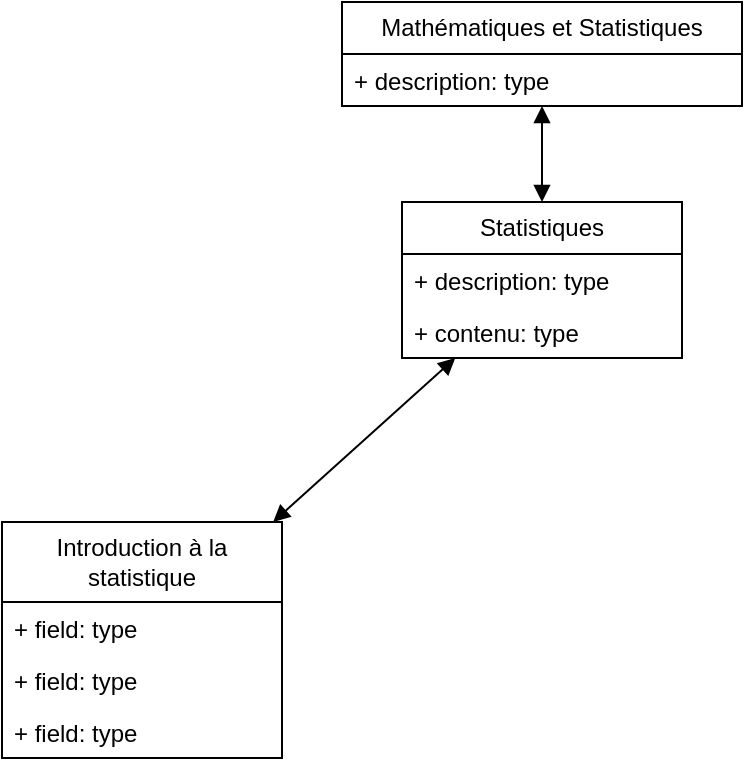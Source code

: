 <mxfile version="24.7.10">
  <diagram name="Page-1" id="TVbX9KgjACldvgUGH_jM">
    <mxGraphModel dx="1434" dy="746" grid="1" gridSize="10" guides="1" tooltips="1" connect="1" arrows="1" fold="1" page="1" pageScale="1" pageWidth="827" pageHeight="1169" math="0" shadow="0">
      <root>
        <mxCell id="0" />
        <mxCell id="1" parent="0" />
        <mxCell id="oGcL695DofoNEhs4g2Zo-1" value="Statistiques" style="swimlane;fontStyle=0;childLayout=stackLayout;horizontal=1;startSize=26;fillColor=none;horizontalStack=0;resizeParent=1;resizeParentMax=0;resizeLast=0;collapsible=1;marginBottom=0;whiteSpace=wrap;html=1;" vertex="1" parent="1">
          <mxGeometry x="330" y="120" width="140" height="78" as="geometry" />
        </mxCell>
        <mxCell id="oGcL695DofoNEhs4g2Zo-2" value="+ description: type" style="text;strokeColor=none;fillColor=none;align=left;verticalAlign=top;spacingLeft=4;spacingRight=4;overflow=hidden;rotatable=0;points=[[0,0.5],[1,0.5]];portConstraint=eastwest;whiteSpace=wrap;html=1;" vertex="1" parent="oGcL695DofoNEhs4g2Zo-1">
          <mxGeometry y="26" width="140" height="26" as="geometry" />
        </mxCell>
        <mxCell id="oGcL695DofoNEhs4g2Zo-3" value="+ contenu: type" style="text;strokeColor=none;fillColor=none;align=left;verticalAlign=top;spacingLeft=4;spacingRight=4;overflow=hidden;rotatable=0;points=[[0,0.5],[1,0.5]];portConstraint=eastwest;whiteSpace=wrap;html=1;" vertex="1" parent="oGcL695DofoNEhs4g2Zo-1">
          <mxGeometry y="52" width="140" height="26" as="geometry" />
        </mxCell>
        <mxCell id="oGcL695DofoNEhs4g2Zo-5" value="" style="endArrow=block;startArrow=block;endFill=1;startFill=1;html=1;rounded=0;" edge="1" parent="1" source="oGcL695DofoNEhs4g2Zo-6" target="oGcL695DofoNEhs4g2Zo-1">
          <mxGeometry width="160" relative="1" as="geometry">
            <mxPoint x="400" y="130" as="sourcePoint" />
            <mxPoint x="414" y="160" as="targetPoint" />
          </mxGeometry>
        </mxCell>
        <mxCell id="oGcL695DofoNEhs4g2Zo-6" value="Mathématiques et Statistiques" style="swimlane;fontStyle=0;childLayout=stackLayout;horizontal=1;startSize=26;fillColor=none;horizontalStack=0;resizeParent=1;resizeParentMax=0;resizeLast=0;collapsible=1;marginBottom=0;whiteSpace=wrap;html=1;" vertex="1" parent="1">
          <mxGeometry x="300" y="20" width="200" height="52" as="geometry" />
        </mxCell>
        <mxCell id="oGcL695DofoNEhs4g2Zo-7" value="+ description: type" style="text;strokeColor=none;fillColor=none;align=left;verticalAlign=top;spacingLeft=4;spacingRight=4;overflow=hidden;rotatable=0;points=[[0,0.5],[1,0.5]];portConstraint=eastwest;whiteSpace=wrap;html=1;" vertex="1" parent="oGcL695DofoNEhs4g2Zo-6">
          <mxGeometry y="26" width="200" height="26" as="geometry" />
        </mxCell>
        <mxCell id="oGcL695DofoNEhs4g2Zo-10" value="Introduction à la statistique" style="swimlane;fontStyle=0;childLayout=stackLayout;horizontal=1;startSize=40;fillColor=none;horizontalStack=0;resizeParent=1;resizeParentMax=0;resizeLast=0;collapsible=1;marginBottom=0;whiteSpace=wrap;html=1;" vertex="1" parent="1">
          <mxGeometry x="130" y="280" width="140" height="118" as="geometry" />
        </mxCell>
        <mxCell id="oGcL695DofoNEhs4g2Zo-11" value="+ field: type" style="text;strokeColor=none;fillColor=none;align=left;verticalAlign=top;spacingLeft=4;spacingRight=4;overflow=hidden;rotatable=0;points=[[0,0.5],[1,0.5]];portConstraint=eastwest;whiteSpace=wrap;html=1;" vertex="1" parent="oGcL695DofoNEhs4g2Zo-10">
          <mxGeometry y="40" width="140" height="26" as="geometry" />
        </mxCell>
        <mxCell id="oGcL695DofoNEhs4g2Zo-12" value="+ field: type" style="text;strokeColor=none;fillColor=none;align=left;verticalAlign=top;spacingLeft=4;spacingRight=4;overflow=hidden;rotatable=0;points=[[0,0.5],[1,0.5]];portConstraint=eastwest;whiteSpace=wrap;html=1;" vertex="1" parent="oGcL695DofoNEhs4g2Zo-10">
          <mxGeometry y="66" width="140" height="26" as="geometry" />
        </mxCell>
        <mxCell id="oGcL695DofoNEhs4g2Zo-13" value="+ field: type" style="text;strokeColor=none;fillColor=none;align=left;verticalAlign=top;spacingLeft=4;spacingRight=4;overflow=hidden;rotatable=0;points=[[0,0.5],[1,0.5]];portConstraint=eastwest;whiteSpace=wrap;html=1;" vertex="1" parent="oGcL695DofoNEhs4g2Zo-10">
          <mxGeometry y="92" width="140" height="26" as="geometry" />
        </mxCell>
        <mxCell id="oGcL695DofoNEhs4g2Zo-14" value="" style="endArrow=block;startArrow=block;endFill=1;startFill=1;html=1;rounded=0;" edge="1" parent="1" source="oGcL695DofoNEhs4g2Zo-1" target="oGcL695DofoNEhs4g2Zo-10">
          <mxGeometry width="160" relative="1" as="geometry">
            <mxPoint x="200" y="190" as="sourcePoint" />
            <mxPoint x="200" y="238" as="targetPoint" />
          </mxGeometry>
        </mxCell>
      </root>
    </mxGraphModel>
  </diagram>
</mxfile>
